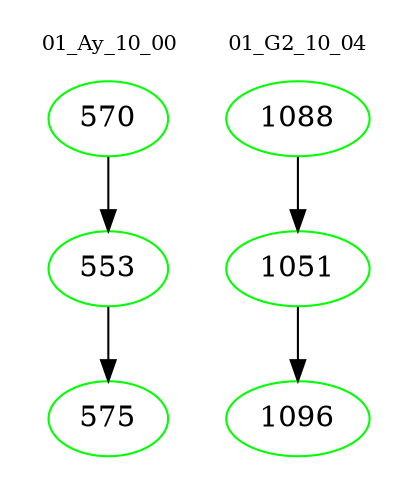 digraph{
subgraph cluster_0 {
color = white
label = "01_Ay_10_00";
fontsize=10;
T0_570 [label="570", color="green"]
T0_570 -> T0_553 [color="black"]
T0_553 [label="553", color="green"]
T0_553 -> T0_575 [color="black"]
T0_575 [label="575", color="green"]
}
subgraph cluster_1 {
color = white
label = "01_G2_10_04";
fontsize=10;
T1_1088 [label="1088", color="green"]
T1_1088 -> T1_1051 [color="black"]
T1_1051 [label="1051", color="green"]
T1_1051 -> T1_1096 [color="black"]
T1_1096 [label="1096", color="green"]
}
}
